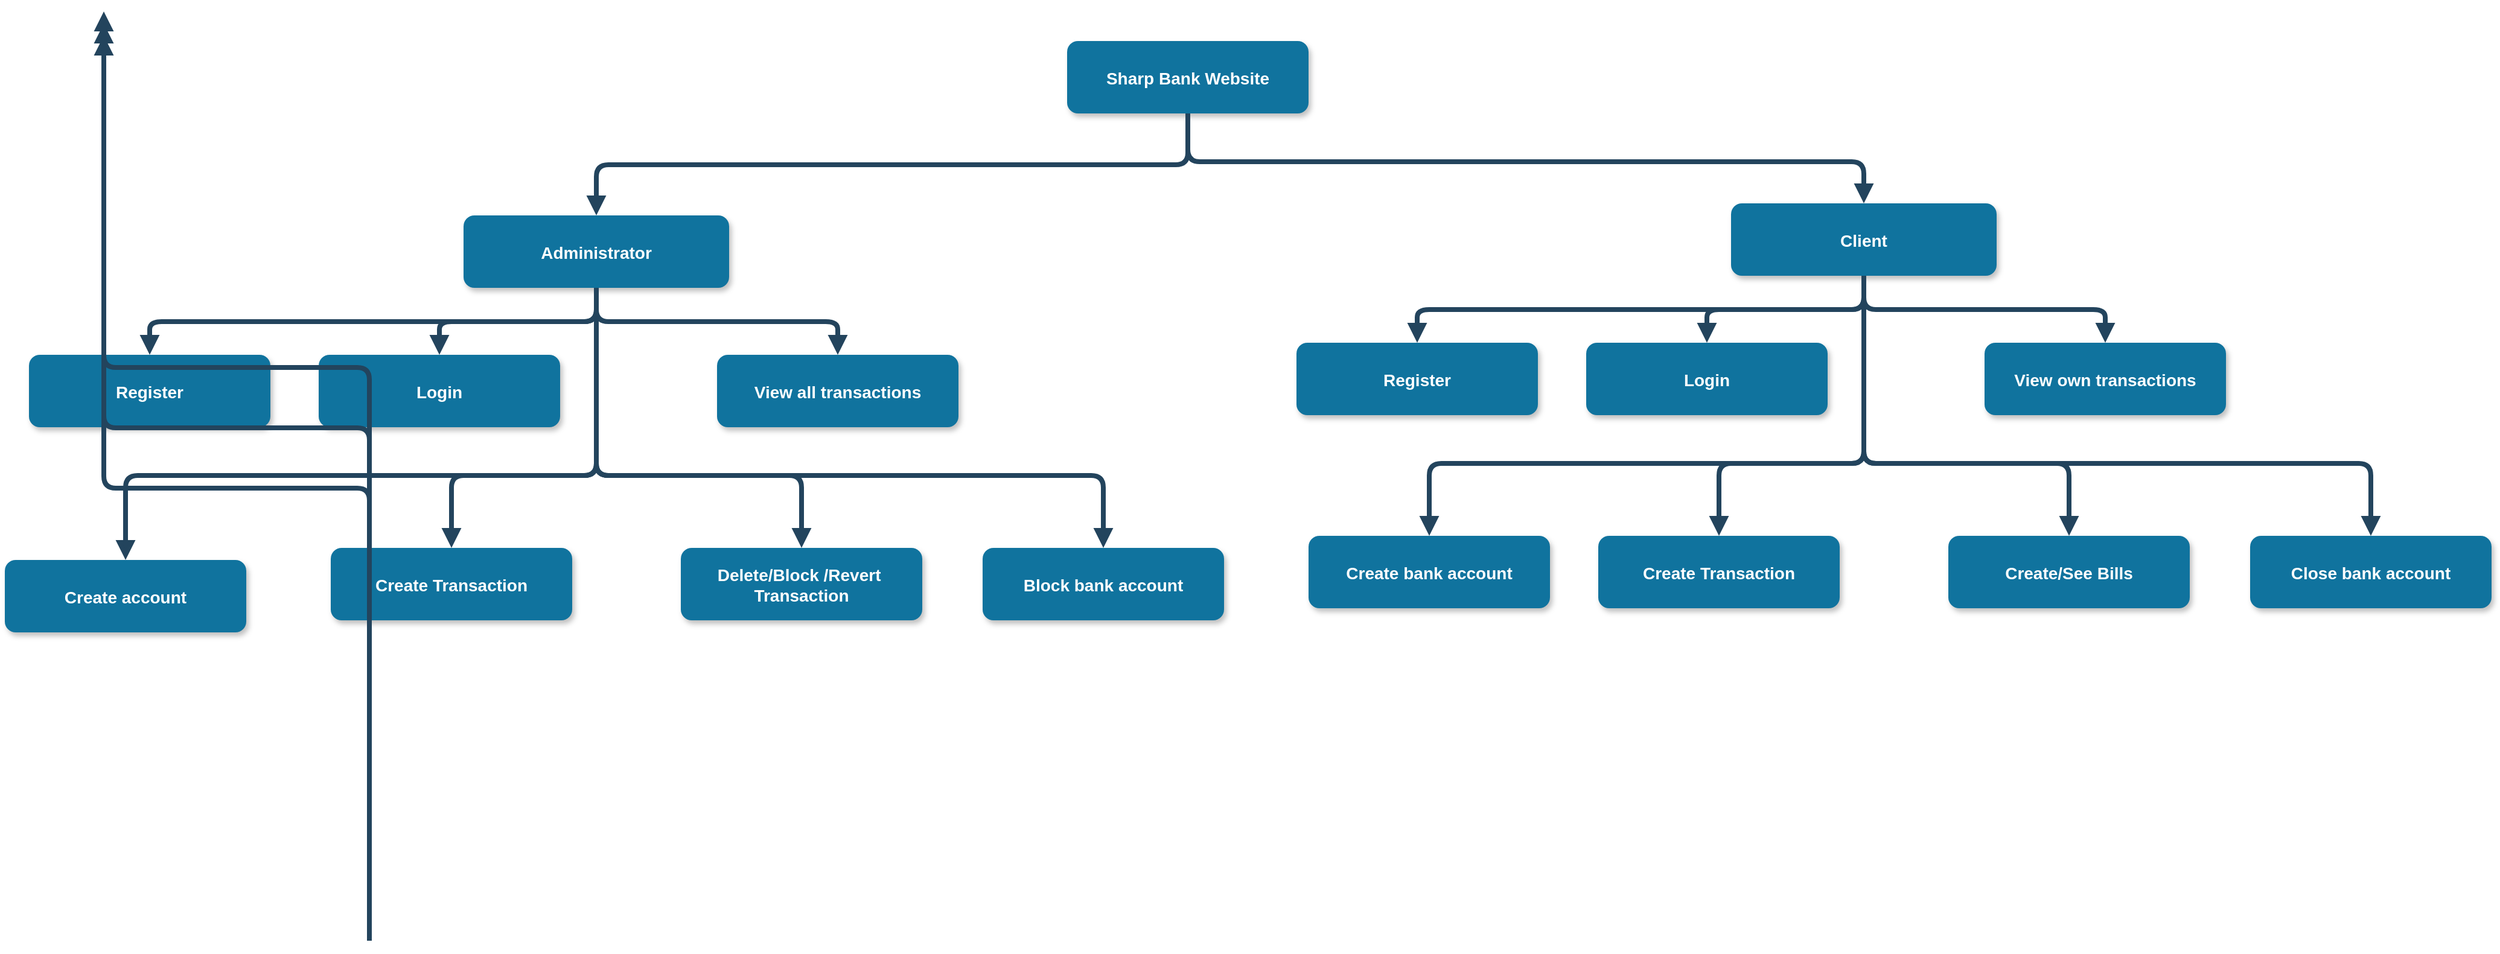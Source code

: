 <mxfile version="14.4.9" type="device"><diagram name="Page-1" id="97916047-d0de-89f5-080d-49f4d83e522f"><mxGraphModel dx="2240" dy="1295" grid="1" gridSize="10" guides="1" tooltips="1" connect="1" arrows="1" fold="1" page="1" pageScale="1.5" pageWidth="1169" pageHeight="827" background="#ffffff" math="0" shadow="0"><root><mxCell id="0"/><mxCell id="1" parent="0"/><mxCell id="2" value="Sharp Bank Website" style="rounded=1;fillColor=#10739E;strokeColor=none;shadow=1;gradientColor=none;fontStyle=1;fontColor=#FFFFFF;fontSize=14;" parent="1" vertex="1"><mxGeometry x="960" y="200" width="200" height="60" as="geometry"/></mxCell><mxCell id="3" value="Administrator" style="rounded=1;fillColor=#10739E;strokeColor=none;shadow=1;gradientColor=none;fontStyle=1;fontColor=#FFFFFF;fontSize=14;" parent="1" vertex="1"><mxGeometry x="460" y="344.5" width="220" height="60" as="geometry"/></mxCell><mxCell id="4" value="Register" style="rounded=1;fillColor=#10739E;strokeColor=none;shadow=1;gradientColor=none;fontStyle=1;fontColor=#FFFFFF;fontSize=14;" parent="1" vertex="1"><mxGeometry x="100" y="460" width="200" height="60" as="geometry"/></mxCell><mxCell id="5" value="Login" style="rounded=1;fillColor=#10739E;strokeColor=none;shadow=1;gradientColor=none;fontStyle=1;fontColor=#FFFFFF;fontSize=14;" parent="1" vertex="1"><mxGeometry x="340" y="460" width="200" height="60" as="geometry"/></mxCell><mxCell id="6" value="View all transactions" style="rounded=1;fillColor=#10739E;strokeColor=none;shadow=1;gradientColor=none;fontStyle=1;fontColor=#FFFFFF;fontSize=14;" parent="1" vertex="1"><mxGeometry x="670" y="460" width="200" height="60" as="geometry"/></mxCell><mxCell id="8" value="Create account" style="rounded=1;fillColor=#10739E;strokeColor=none;shadow=1;gradientColor=none;fontStyle=1;fontColor=#FFFFFF;fontSize=14;" parent="1" vertex="1"><mxGeometry x="80" y="630" width="200" height="60" as="geometry"/></mxCell><mxCell id="13" value="Create Transaction" style="rounded=1;fillColor=#10739E;strokeColor=none;shadow=1;gradientColor=none;fontStyle=1;fontColor=#FFFFFF;fontSize=14;" parent="1" vertex="1"><mxGeometry x="350" y="620" width="200" height="60" as="geometry"/></mxCell><mxCell id="18" value="Delete/Block /Revert &#10;Transaction" style="rounded=1;fillColor=#10739E;strokeColor=none;shadow=1;gradientColor=none;fontStyle=1;fontColor=#FFFFFF;fontSize=14;" parent="1" vertex="1"><mxGeometry x="640" y="620" width="200" height="60" as="geometry"/></mxCell><mxCell id="23" value="Block bank account" style="rounded=1;fillColor=#10739E;strokeColor=none;shadow=1;gradientColor=none;fontStyle=1;fontColor=#FFFFFF;fontSize=14;" parent="1" vertex="1"><mxGeometry x="890" y="620" width="200" height="60" as="geometry"/></mxCell><mxCell id="29" value="" style="edgeStyle=elbowEdgeStyle;elbow=vertical;strokeWidth=4;endArrow=block;endFill=1;fontStyle=1;strokeColor=#23445D;" parent="1" source="2" target="3" edge="1"><mxGeometry x="-180" y="170" width="100" height="100" as="geometry"><mxPoint x="-180" y="270" as="sourcePoint"/><mxPoint x="-80" y="170" as="targetPoint"/></mxGeometry></mxCell><mxCell id="30" value="" style="edgeStyle=elbowEdgeStyle;elbow=vertical;strokeWidth=4;endArrow=block;endFill=1;fontStyle=1;strokeColor=#23445D;" parent="1" source="3" target="5" edge="1"><mxGeometry x="-180" y="170" width="100" height="100" as="geometry"><mxPoint x="-180" y="270" as="sourcePoint"/><mxPoint x="-80" y="170" as="targetPoint"/></mxGeometry></mxCell><mxCell id="31" value="" style="edgeStyle=elbowEdgeStyle;elbow=vertical;strokeWidth=4;endArrow=block;endFill=1;fontStyle=1;strokeColor=#23445D;" parent="1" source="3" target="4" edge="1"><mxGeometry x="-180" y="170" width="100" height="100" as="geometry"><mxPoint x="-180" y="270" as="sourcePoint"/><mxPoint x="-80" y="170" as="targetPoint"/></mxGeometry></mxCell><mxCell id="32" value="" style="edgeStyle=elbowEdgeStyle;elbow=vertical;strokeWidth=4;endArrow=block;endFill=1;fontStyle=1;strokeColor=#23445D;" parent="1" source="3" target="6" edge="1"><mxGeometry x="-180" y="170" width="100" height="100" as="geometry"><mxPoint x="-180" y="270" as="sourcePoint"/><mxPoint x="-80" y="170" as="targetPoint"/></mxGeometry></mxCell><mxCell id="34" value="" style="edgeStyle=elbowEdgeStyle;elbow=vertical;strokeWidth=4;endArrow=block;endFill=1;fontStyle=1;strokeColor=#23445D;" parent="1" source="3" target="8" edge="1"><mxGeometry x="-180" y="170" width="100" height="100" as="geometry"><mxPoint x="-180" y="270" as="sourcePoint"/><mxPoint x="-80" y="170" as="targetPoint"/><Array as="points"><mxPoint x="350" y="560"/></Array></mxGeometry></mxCell><mxCell id="37" value="" style="edgeStyle=elbowEdgeStyle;elbow=vertical;strokeWidth=4;endArrow=block;endFill=1;fontStyle=1;strokeColor=#23445D;" parent="1" source="3" edge="1"><mxGeometry x="-180" y="170" width="100" height="100" as="geometry"><mxPoint x="-180" y="270" as="sourcePoint"/><mxPoint x="990.0" y="620" as="targetPoint"/><Array as="points"><mxPoint x="770" y="560"/></Array></mxGeometry></mxCell><mxCell id="39" value="" style="edgeStyle=elbowEdgeStyle;elbow=vertical;strokeWidth=4;endArrow=block;endFill=1;fontStyle=1;strokeColor=#23445D;" parent="1" target="10" edge="1"><mxGeometry x="62" y="175.5" width="100" height="100" as="geometry"><mxPoint x="382" y="765.5" as="sourcePoint"/><mxPoint x="162" y="175.5" as="targetPoint"/></mxGeometry></mxCell><mxCell id="40" value="" style="edgeStyle=elbowEdgeStyle;elbow=vertical;strokeWidth=4;endArrow=block;endFill=1;fontStyle=1;strokeColor=#23445D;" parent="1" target="11" edge="1"><mxGeometry x="62" y="185.5" width="100" height="100" as="geometry"><mxPoint x="382" y="855.5" as="sourcePoint"/><mxPoint x="162" y="185.5" as="targetPoint"/></mxGeometry></mxCell><mxCell id="41" value="" style="edgeStyle=elbowEdgeStyle;elbow=vertical;strokeWidth=4;endArrow=block;endFill=1;fontStyle=1;strokeColor=#23445D;" parent="1" target="12" edge="1"><mxGeometry x="62" y="195.5" width="100" height="100" as="geometry"><mxPoint x="382" y="945.5" as="sourcePoint"/><mxPoint x="162" y="195.5" as="targetPoint"/></mxGeometry></mxCell><mxCell id="54" value="" style="edgeStyle=elbowEdgeStyle;elbow=vertical;strokeWidth=4;endArrow=block;endFill=1;fontStyle=1;strokeColor=#23445D;" parent="1" source="3" target="13" edge="1"><mxGeometry x="-180" y="170" width="100" height="100" as="geometry"><mxPoint x="-180" y="270" as="sourcePoint"/><mxPoint x="-80" y="170" as="targetPoint"/><Array as="points"><mxPoint x="450" y="560"/></Array></mxGeometry></mxCell><mxCell id="55" value="" style="edgeStyle=elbowEdgeStyle;elbow=vertical;strokeWidth=4;endArrow=block;endFill=1;fontStyle=1;strokeColor=#23445D;" parent="1" source="3" target="18" edge="1"><mxGeometry x="-180" y="170" width="100" height="100" as="geometry"><mxPoint x="-180" y="270" as="sourcePoint"/><mxPoint x="-80" y="170" as="targetPoint"/><Array as="points"><mxPoint x="740" y="560"/></Array></mxGeometry></mxCell><mxCell id="i73FoqyNYiLMmTIluGIO-56" value="" style="edgeStyle=elbowEdgeStyle;elbow=vertical;strokeWidth=4;endArrow=block;endFill=1;fontStyle=1;strokeColor=#23445D;exitX=0.5;exitY=1;exitDx=0;exitDy=0;entryX=0.5;entryY=0;entryDx=0;entryDy=0;" edge="1" parent="1" source="2" target="i73FoqyNYiLMmTIluGIO-57"><mxGeometry x="-30" y="160" width="100" height="100" as="geometry"><mxPoint x="720" y="260" as="sourcePoint"/><mxPoint x="1190" y="340" as="targetPoint"/><Array as="points"><mxPoint x="1380" y="300"/><mxPoint x="950" y="300"/><mxPoint x="980" y="310"/><mxPoint x="710" y="240"/></Array></mxGeometry></mxCell><mxCell id="i73FoqyNYiLMmTIluGIO-57" value="Client" style="rounded=1;fillColor=#10739E;strokeColor=none;shadow=1;gradientColor=none;fontStyle=1;fontColor=#FFFFFF;fontSize=14;" vertex="1" parent="1"><mxGeometry x="1510" y="334.5" width="220" height="60" as="geometry"/></mxCell><mxCell id="i73FoqyNYiLMmTIluGIO-58" value="Register" style="rounded=1;fillColor=#10739E;strokeColor=none;shadow=1;gradientColor=none;fontStyle=1;fontColor=#FFFFFF;fontSize=14;" vertex="1" parent="1"><mxGeometry x="1150" y="450" width="200" height="60" as="geometry"/></mxCell><mxCell id="i73FoqyNYiLMmTIluGIO-59" value="Login" style="rounded=1;fillColor=#10739E;strokeColor=none;shadow=1;gradientColor=none;fontStyle=1;fontColor=#FFFFFF;fontSize=14;" vertex="1" parent="1"><mxGeometry x="1390" y="450" width="200" height="60" as="geometry"/></mxCell><mxCell id="i73FoqyNYiLMmTIluGIO-60" value="View own transactions" style="rounded=1;fillColor=#10739E;strokeColor=none;shadow=1;gradientColor=none;fontStyle=1;fontColor=#FFFFFF;fontSize=14;" vertex="1" parent="1"><mxGeometry x="1720" y="450" width="200" height="60" as="geometry"/></mxCell><mxCell id="i73FoqyNYiLMmTIluGIO-61" value="Create bank account" style="rounded=1;fillColor=#10739E;strokeColor=none;shadow=1;gradientColor=none;fontStyle=1;fontColor=#FFFFFF;fontSize=14;" vertex="1" parent="1"><mxGeometry x="1160" y="610" width="200" height="60" as="geometry"/></mxCell><mxCell id="i73FoqyNYiLMmTIluGIO-62" value="Create Transaction" style="rounded=1;fillColor=#10739E;strokeColor=none;shadow=1;gradientColor=none;fontStyle=1;fontColor=#FFFFFF;fontSize=14;" vertex="1" parent="1"><mxGeometry x="1400" y="610" width="200" height="60" as="geometry"/></mxCell><mxCell id="i73FoqyNYiLMmTIluGIO-63" value="Create/See Bills" style="rounded=1;fillColor=#10739E;strokeColor=none;shadow=1;gradientColor=none;fontStyle=1;fontColor=#FFFFFF;fontSize=14;" vertex="1" parent="1"><mxGeometry x="1690" y="610" width="200" height="60" as="geometry"/></mxCell><mxCell id="i73FoqyNYiLMmTIluGIO-64" value="Close bank account" style="rounded=1;fillColor=#10739E;strokeColor=none;shadow=1;gradientColor=none;fontStyle=1;fontColor=#FFFFFF;fontSize=14;" vertex="1" parent="1"><mxGeometry x="1940" y="610" width="200" height="60" as="geometry"/></mxCell><mxCell id="i73FoqyNYiLMmTIluGIO-65" value="" style="edgeStyle=elbowEdgeStyle;elbow=vertical;strokeWidth=4;endArrow=block;endFill=1;fontStyle=1;strokeColor=#23445D;" edge="1" parent="1" source="i73FoqyNYiLMmTIluGIO-57" target="i73FoqyNYiLMmTIluGIO-59"><mxGeometry x="870" y="160" width="100" height="100" as="geometry"><mxPoint x="870" y="260" as="sourcePoint"/><mxPoint x="970" y="160" as="targetPoint"/></mxGeometry></mxCell><mxCell id="i73FoqyNYiLMmTIluGIO-66" value="" style="edgeStyle=elbowEdgeStyle;elbow=vertical;strokeWidth=4;endArrow=block;endFill=1;fontStyle=1;strokeColor=#23445D;" edge="1" parent="1" source="i73FoqyNYiLMmTIluGIO-57" target="i73FoqyNYiLMmTIluGIO-58"><mxGeometry x="870" y="160" width="100" height="100" as="geometry"><mxPoint x="870" y="260" as="sourcePoint"/><mxPoint x="970" y="160" as="targetPoint"/></mxGeometry></mxCell><mxCell id="i73FoqyNYiLMmTIluGIO-67" value="" style="edgeStyle=elbowEdgeStyle;elbow=vertical;strokeWidth=4;endArrow=block;endFill=1;fontStyle=1;strokeColor=#23445D;" edge="1" parent="1" source="i73FoqyNYiLMmTIluGIO-57" target="i73FoqyNYiLMmTIluGIO-60"><mxGeometry x="870" y="160" width="100" height="100" as="geometry"><mxPoint x="870" y="260" as="sourcePoint"/><mxPoint x="970" y="160" as="targetPoint"/></mxGeometry></mxCell><mxCell id="i73FoqyNYiLMmTIluGIO-68" value="" style="edgeStyle=elbowEdgeStyle;elbow=vertical;strokeWidth=4;endArrow=block;endFill=1;fontStyle=1;strokeColor=#23445D;" edge="1" parent="1" source="i73FoqyNYiLMmTIluGIO-57" target="i73FoqyNYiLMmTIluGIO-61"><mxGeometry x="870" y="160" width="100" height="100" as="geometry"><mxPoint x="870" y="260" as="sourcePoint"/><mxPoint x="970" y="160" as="targetPoint"/><Array as="points"><mxPoint x="1400" y="550"/></Array></mxGeometry></mxCell><mxCell id="i73FoqyNYiLMmTIluGIO-69" value="" style="edgeStyle=elbowEdgeStyle;elbow=vertical;strokeWidth=4;endArrow=block;endFill=1;fontStyle=1;strokeColor=#23445D;" edge="1" parent="1" source="i73FoqyNYiLMmTIluGIO-57"><mxGeometry x="870" y="160" width="100" height="100" as="geometry"><mxPoint x="870" y="260" as="sourcePoint"/><mxPoint x="2040.0" y="610.0" as="targetPoint"/><Array as="points"><mxPoint x="1820" y="550"/></Array></mxGeometry></mxCell><mxCell id="i73FoqyNYiLMmTIluGIO-70" value="" style="edgeStyle=elbowEdgeStyle;elbow=vertical;strokeWidth=4;endArrow=block;endFill=1;fontStyle=1;strokeColor=#23445D;" edge="1" parent="1" source="i73FoqyNYiLMmTIluGIO-57" target="i73FoqyNYiLMmTIluGIO-62"><mxGeometry x="870" y="160" width="100" height="100" as="geometry"><mxPoint x="870" y="260" as="sourcePoint"/><mxPoint x="970" y="160" as="targetPoint"/><Array as="points"><mxPoint x="1500" y="550"/></Array></mxGeometry></mxCell><mxCell id="i73FoqyNYiLMmTIluGIO-71" value="" style="edgeStyle=elbowEdgeStyle;elbow=vertical;strokeWidth=4;endArrow=block;endFill=1;fontStyle=1;strokeColor=#23445D;" edge="1" parent="1" source="i73FoqyNYiLMmTIluGIO-57" target="i73FoqyNYiLMmTIluGIO-63"><mxGeometry x="870" y="160" width="100" height="100" as="geometry"><mxPoint x="870" y="260" as="sourcePoint"/><mxPoint x="970" y="160" as="targetPoint"/><Array as="points"><mxPoint x="1790" y="550"/></Array></mxGeometry></mxCell></root></mxGraphModel></diagram></mxfile>